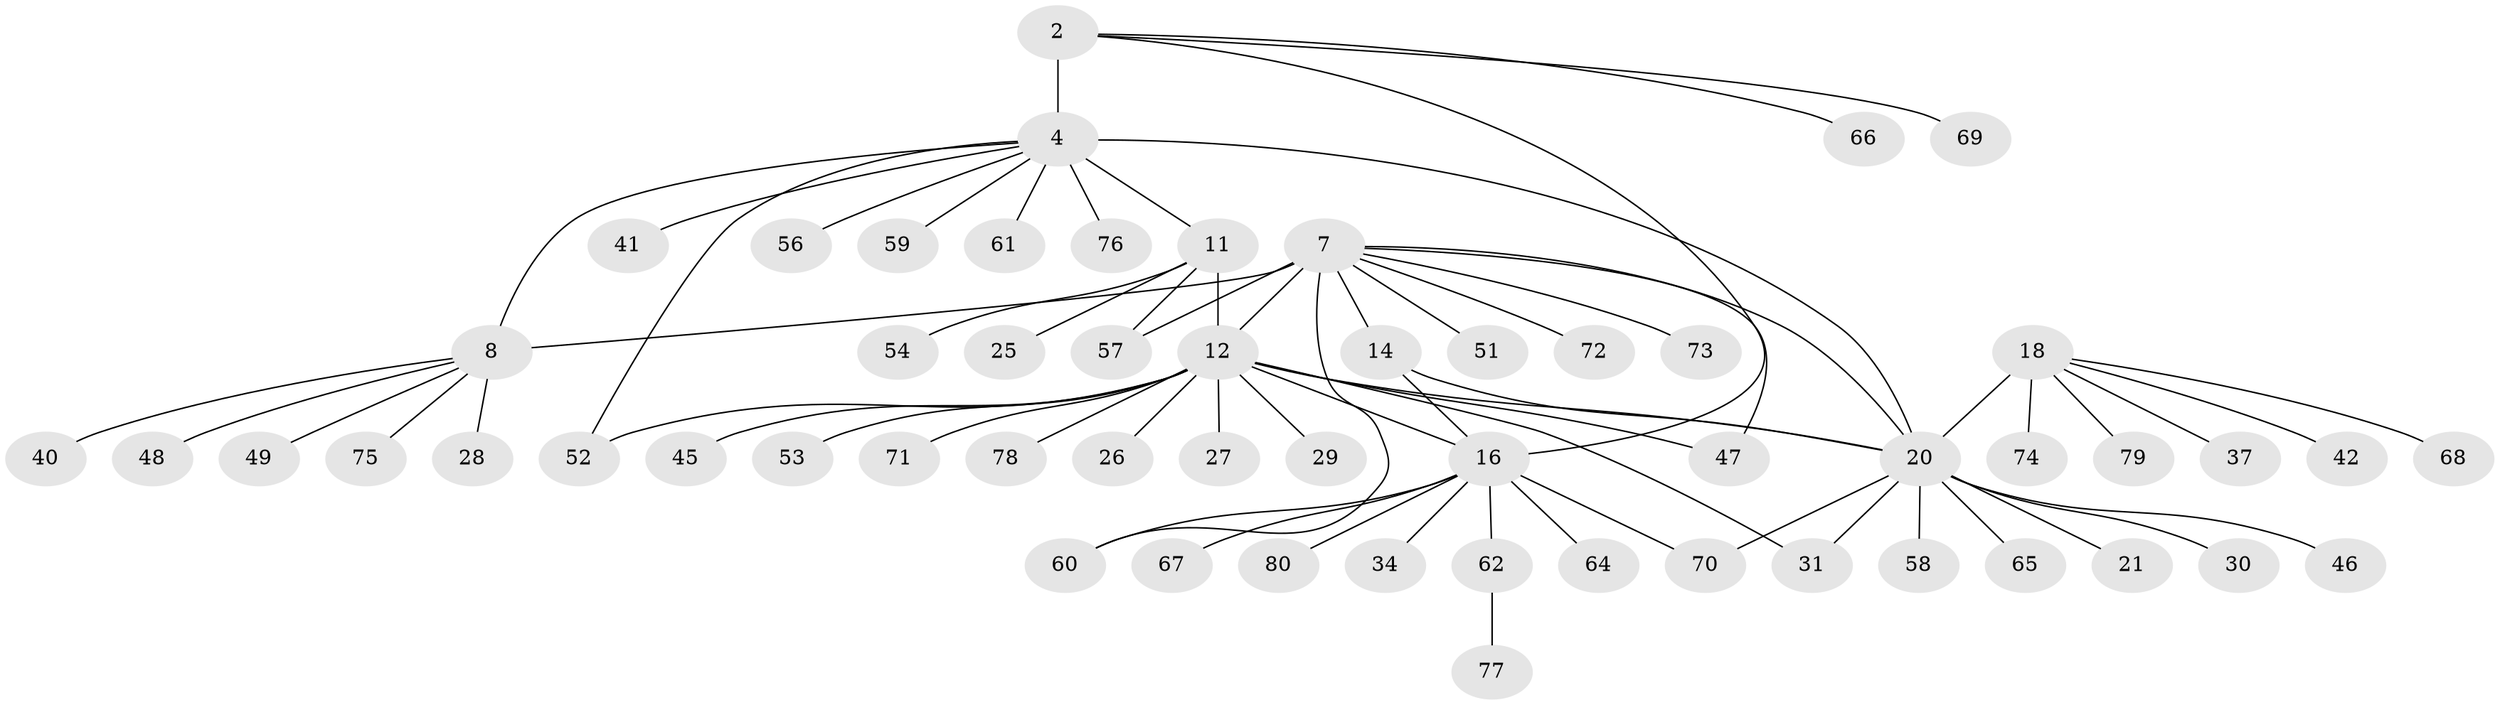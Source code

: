 // original degree distribution, {4: 0.0625, 5: 0.025, 10: 0.025, 6: 0.0375, 7: 0.05, 8: 0.0375, 11: 0.0125, 1: 0.525, 2: 0.1875, 3: 0.0375}
// Generated by graph-tools (version 1.1) at 2025/57/03/04/25 21:57:15]
// undirected, 56 vertices, 67 edges
graph export_dot {
graph [start="1"]
  node [color=gray90,style=filled];
  2 [super="+1"];
  4 [super="+3"];
  7 [super="+6"];
  8 [super="+5"];
  11 [super="+10"];
  12 [super="+9"];
  14 [super="+13"];
  16 [super="+15"];
  18 [super="+17"];
  20 [super="+19"];
  21;
  25;
  26;
  27;
  28;
  29;
  30;
  31;
  34;
  37;
  40 [super="+22"];
  41;
  42;
  45;
  46;
  47;
  48;
  49;
  51;
  52;
  53;
  54;
  56 [super="+23+35"];
  57 [super="+36"];
  58 [super="+55"];
  59;
  60;
  61;
  62;
  64;
  65;
  66;
  67 [super="+32"];
  68 [super="+43"];
  69;
  70 [super="+63"];
  71;
  72;
  73;
  74 [super="+50"];
  75;
  76;
  77;
  78;
  79;
  80 [super="+33"];
  2 -- 4 [weight=4];
  2 -- 69;
  2 -- 66;
  2 -- 16;
  4 -- 41;
  4 -- 52;
  4 -- 59;
  4 -- 76;
  4 -- 11;
  4 -- 20;
  4 -- 8;
  4 -- 61;
  4 -- 56;
  7 -- 8 [weight=4];
  7 -- 14;
  7 -- 47;
  7 -- 51;
  7 -- 57;
  7 -- 73;
  7 -- 20;
  7 -- 72;
  7 -- 12;
  7 -- 60;
  8 -- 28;
  8 -- 48;
  8 -- 49;
  8 -- 75;
  8 -- 40;
  11 -- 12 [weight=4];
  11 -- 25;
  11 -- 54;
  11 -- 57;
  12 -- 16;
  12 -- 26;
  12 -- 27;
  12 -- 45;
  12 -- 47;
  12 -- 52;
  12 -- 53;
  12 -- 20;
  12 -- 71;
  12 -- 29;
  12 -- 78;
  12 -- 31;
  14 -- 16 [weight=4];
  14 -- 20;
  16 -- 60;
  16 -- 62;
  16 -- 64;
  16 -- 34;
  16 -- 70;
  16 -- 67;
  16 -- 80;
  18 -- 20 [weight=4];
  18 -- 79;
  18 -- 37;
  18 -- 42;
  18 -- 68;
  18 -- 74;
  20 -- 21;
  20 -- 31;
  20 -- 46;
  20 -- 65;
  20 -- 30;
  20 -- 70;
  20 -- 58;
  62 -- 77;
}
